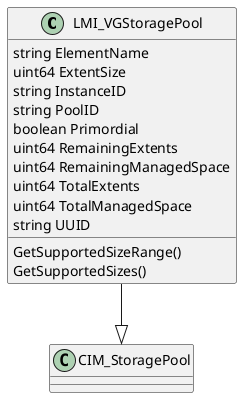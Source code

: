 @startuml
LMI_VGStoragePool -down-|> CIM_StoragePool
class LMI_VGStoragePool {
    string ElementName
    uint64 ExtentSize
    string InstanceID
    string PoolID
    boolean Primordial
    uint64 RemainingExtents
    uint64 RemainingManagedSpace
    uint64 TotalExtents
    uint64 TotalManagedSpace
    string UUID
    GetSupportedSizeRange()
    GetSupportedSizes()
}
url of LMI_VGStoragePool is [[LMI_VGStoragePool.html]]
@enduml
